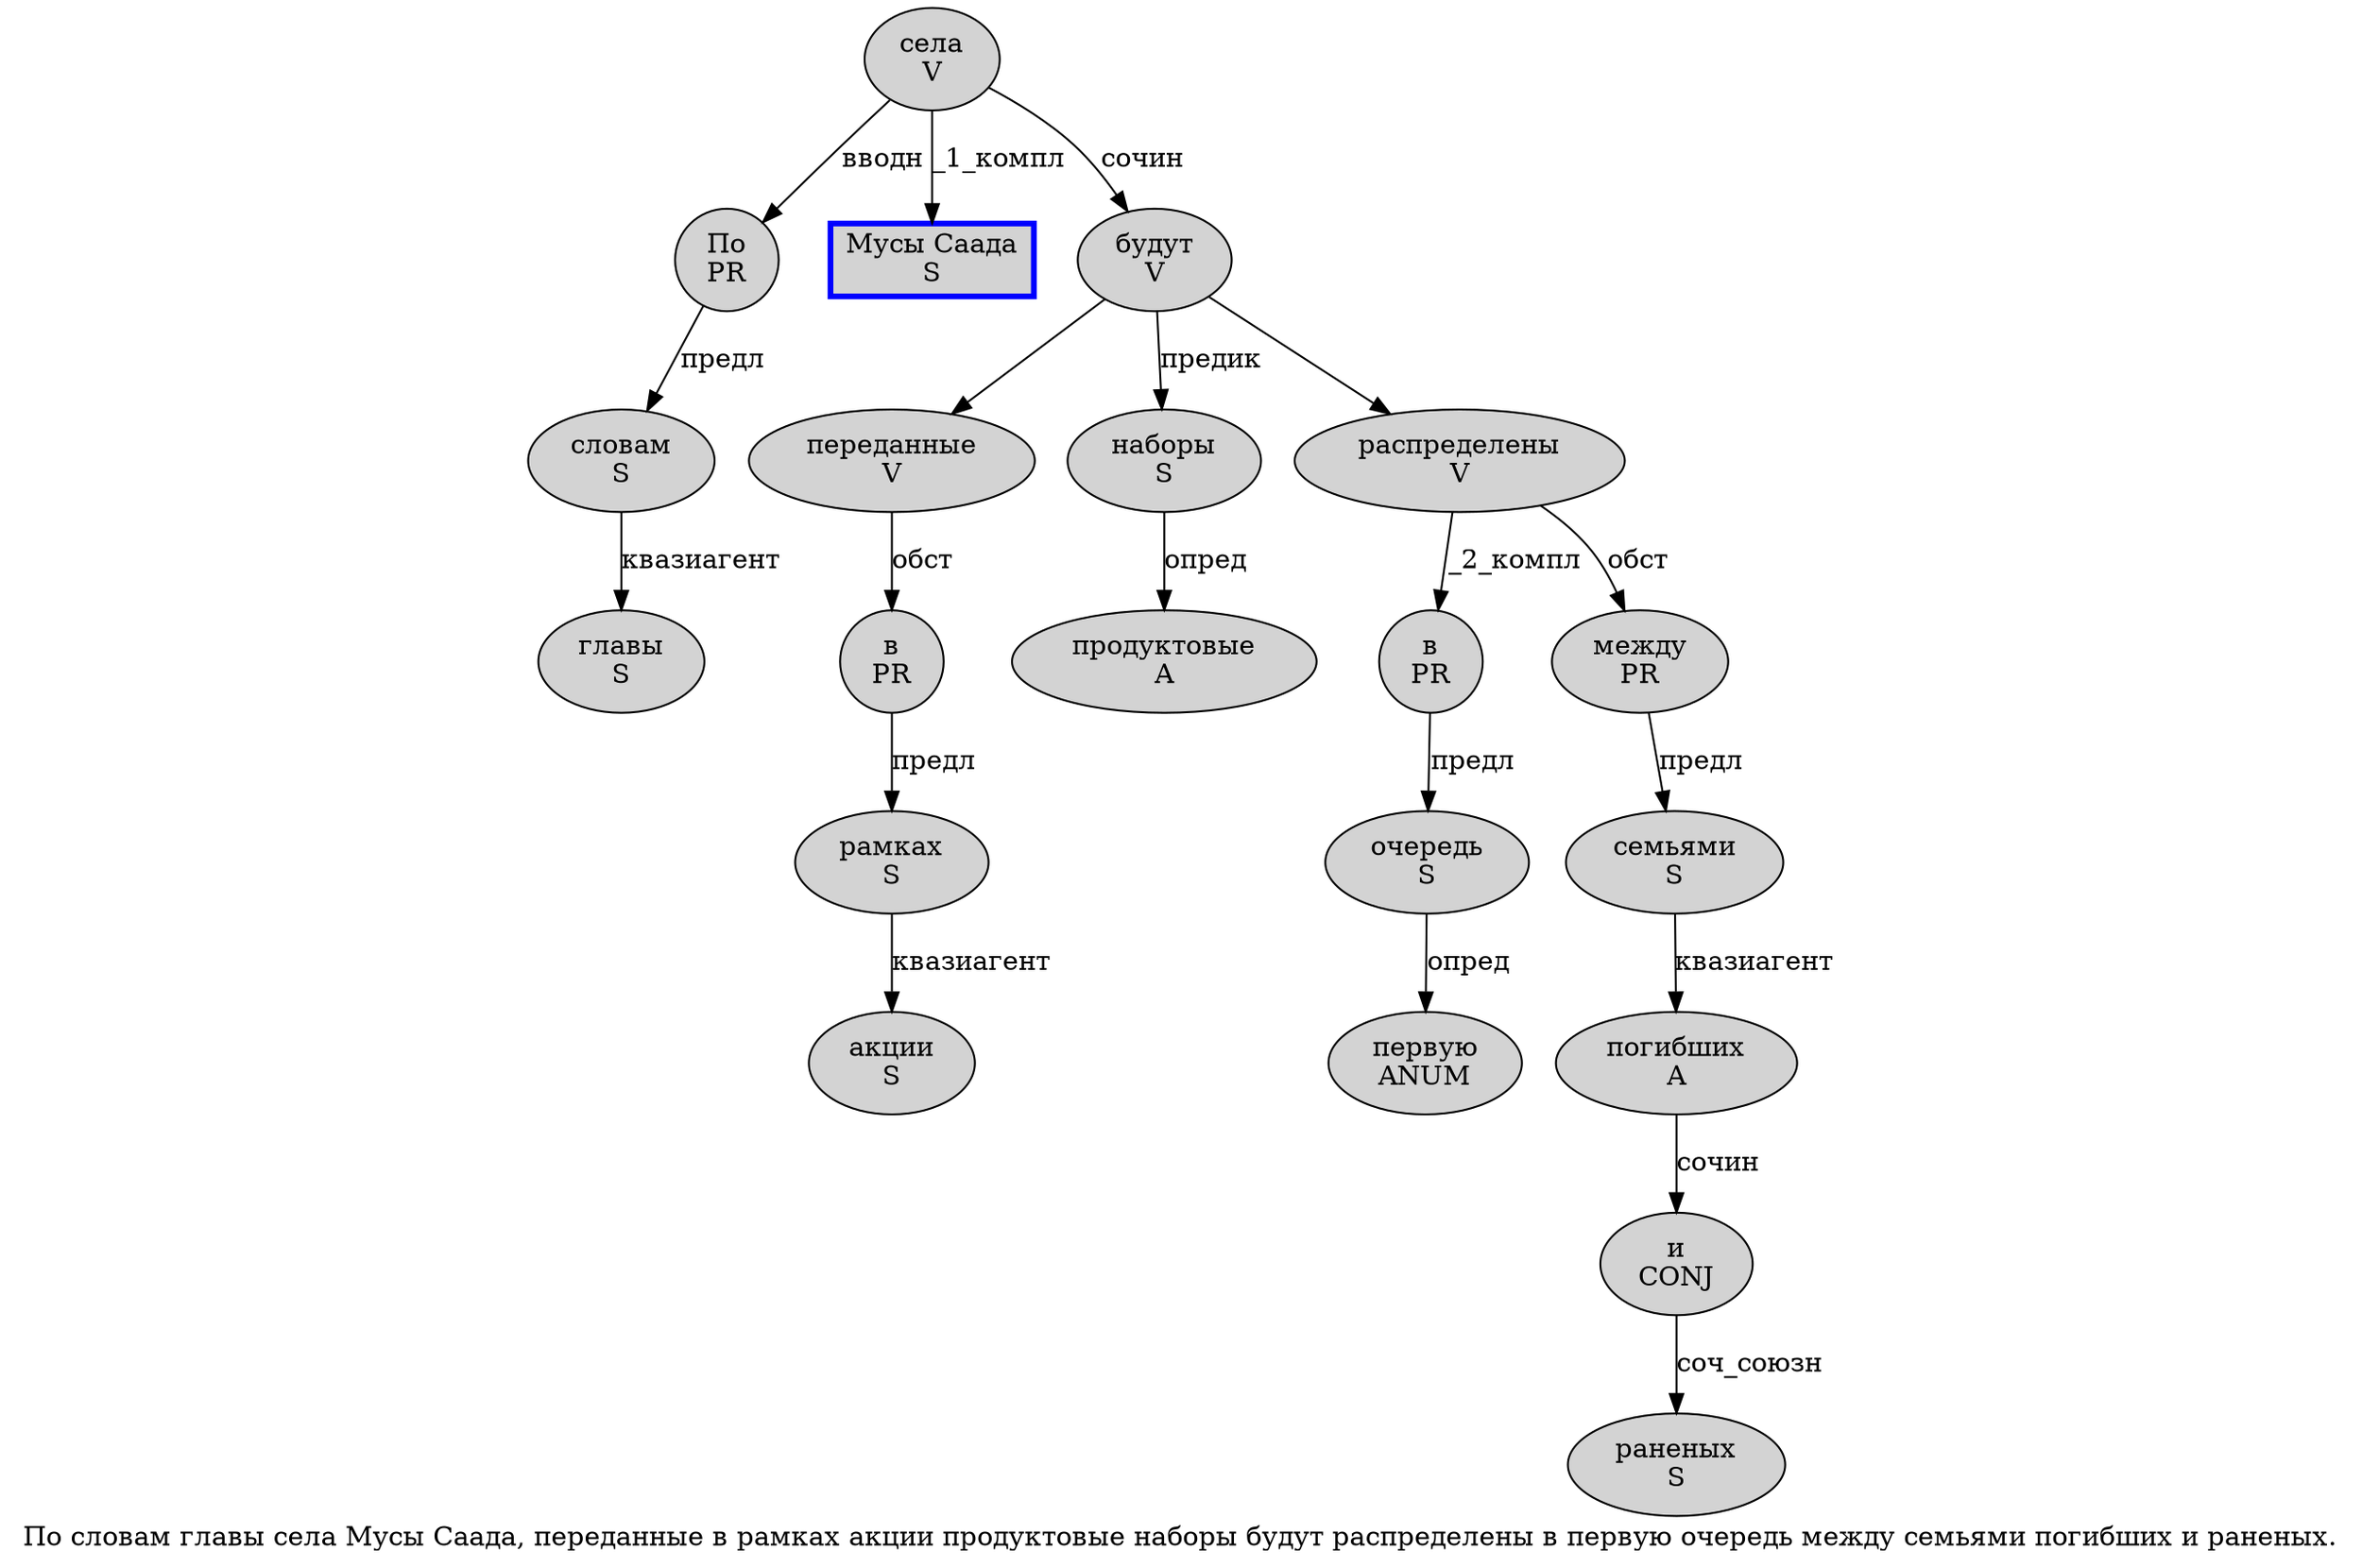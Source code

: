 digraph SENTENCE_1292 {
	graph [label="По словам главы села Мусы Саада, переданные в рамках акции продуктовые наборы будут распределены в первую очередь между семьями погибших и раненых."]
	node [style=filled]
		0 [label="По
PR" color="" fillcolor=lightgray penwidth=1 shape=ellipse]
		1 [label="словам
S" color="" fillcolor=lightgray penwidth=1 shape=ellipse]
		2 [label="главы
S" color="" fillcolor=lightgray penwidth=1 shape=ellipse]
		3 [label="села
V" color="" fillcolor=lightgray penwidth=1 shape=ellipse]
		4 [label="Мусы Саада
S" color=blue fillcolor=lightgray penwidth=3 shape=box]
		6 [label="переданные
V" color="" fillcolor=lightgray penwidth=1 shape=ellipse]
		7 [label="в
PR" color="" fillcolor=lightgray penwidth=1 shape=ellipse]
		8 [label="рамках
S" color="" fillcolor=lightgray penwidth=1 shape=ellipse]
		9 [label="акции
S" color="" fillcolor=lightgray penwidth=1 shape=ellipse]
		10 [label="продуктовые
A" color="" fillcolor=lightgray penwidth=1 shape=ellipse]
		11 [label="наборы
S" color="" fillcolor=lightgray penwidth=1 shape=ellipse]
		12 [label="будут
V" color="" fillcolor=lightgray penwidth=1 shape=ellipse]
		13 [label="распределены
V" color="" fillcolor=lightgray penwidth=1 shape=ellipse]
		14 [label="в
PR" color="" fillcolor=lightgray penwidth=1 shape=ellipse]
		15 [label="первую
ANUM" color="" fillcolor=lightgray penwidth=1 shape=ellipse]
		16 [label="очередь
S" color="" fillcolor=lightgray penwidth=1 shape=ellipse]
		17 [label="между
PR" color="" fillcolor=lightgray penwidth=1 shape=ellipse]
		18 [label="семьями
S" color="" fillcolor=lightgray penwidth=1 shape=ellipse]
		19 [label="погибших
A" color="" fillcolor=lightgray penwidth=1 shape=ellipse]
		20 [label="и
CONJ" color="" fillcolor=lightgray penwidth=1 shape=ellipse]
		21 [label="раненых
S" color="" fillcolor=lightgray penwidth=1 shape=ellipse]
			19 -> 20 [label="сочин"]
			3 -> 0 [label="вводн"]
			3 -> 4 [label="_1_компл"]
			3 -> 12 [label="сочин"]
			1 -> 2 [label="квазиагент"]
			11 -> 10 [label="опред"]
			14 -> 16 [label="предл"]
			17 -> 18 [label="предл"]
			13 -> 14 [label="_2_компл"]
			13 -> 17 [label="обст"]
			16 -> 15 [label="опред"]
			20 -> 21 [label="соч_союзн"]
			18 -> 19 [label="квазиагент"]
			7 -> 8 [label="предл"]
			6 -> 7 [label="обст"]
			8 -> 9 [label="квазиагент"]
			0 -> 1 [label="предл"]
			12 -> 6
			12 -> 11 [label="предик"]
			12 -> 13
}